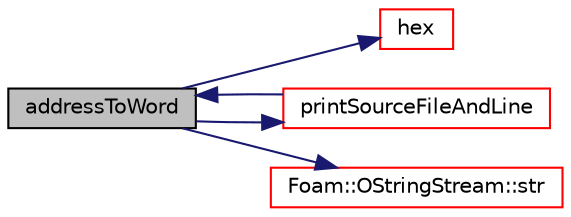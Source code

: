digraph "addressToWord"
{
  bgcolor="transparent";
  edge [fontname="Helvetica",fontsize="10",labelfontname="Helvetica",labelfontsize="10"];
  node [fontname="Helvetica",fontsize="10",shape=record];
  rankdir="LR";
  Node1 [label="addressToWord",height=0.2,width=0.4,color="black", fillcolor="grey75", style="filled", fontcolor="black"];
  Node1 -> Node2 [color="midnightblue",fontsize="10",style="solid",fontname="Helvetica"];
  Node2 [label="hex",height=0.2,width=0.4,color="red",URL="$a10887.html#a4ddae43d14dd72d6b0cd9ab61fe4e04e"];
  Node1 -> Node3 [color="midnightblue",fontsize="10",style="solid",fontname="Helvetica"];
  Node3 [label="printSourceFileAndLine",height=0.2,width=0.4,color="red",URL="$a10887.html#acef53166bf4ca64567faafac3eaa8e04"];
  Node3 -> Node1 [color="midnightblue",fontsize="10",style="solid",fontname="Helvetica"];
  Node1 -> Node4 [color="midnightblue",fontsize="10",style="solid",fontname="Helvetica"];
  Node4 [label="Foam::OStringStream::str",height=0.2,width=0.4,color="red",URL="$a01777.html#a0bd251dfecae718a4c1568eb3d660697",tooltip="Return the string. "];
}
